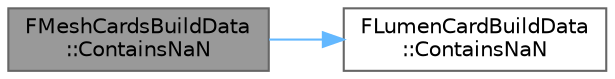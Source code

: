 digraph "FMeshCardsBuildData::ContainsNaN"
{
 // INTERACTIVE_SVG=YES
 // LATEX_PDF_SIZE
  bgcolor="transparent";
  edge [fontname=Helvetica,fontsize=10,labelfontname=Helvetica,labelfontsize=10];
  node [fontname=Helvetica,fontsize=10,shape=box,height=0.2,width=0.4];
  rankdir="LR";
  Node1 [id="Node000001",label="FMeshCardsBuildData\l::ContainsNaN",height=0.2,width=0.4,color="gray40", fillcolor="grey60", style="filled", fontcolor="black",tooltip=" "];
  Node1 -> Node2 [id="edge1_Node000001_Node000002",color="steelblue1",style="solid",tooltip=" "];
  Node2 [id="Node000002",label="FLumenCardBuildData\l::ContainsNaN",height=0.2,width=0.4,color="grey40", fillcolor="white", style="filled",URL="$db/d1b/classFLumenCardBuildData.html#ae511e6e068b8f42d2a9a478c43a63a98",tooltip=" "];
}
